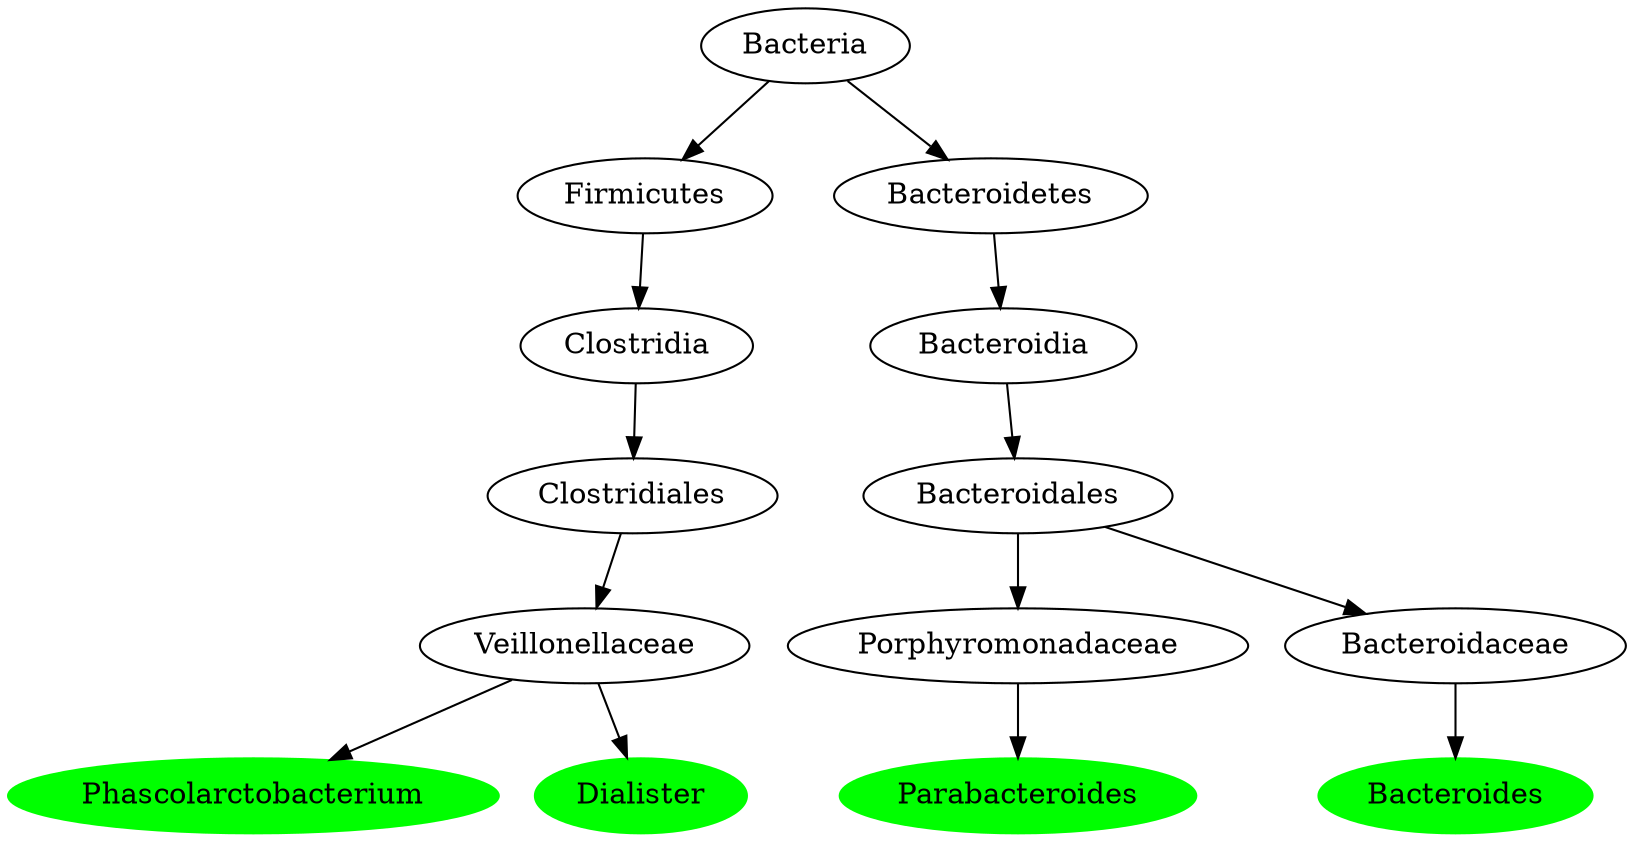 digraph G { 
	VeillonellaceaePhascolarctobacterium [label="Phascolarctobacterium", color="green", style=filled];
	ClostridialesVeillonellaceae [label="Veillonellaceae"];
	VeillonellaceaePhascolarctobacterium [label="Phascolarctobacterium"];
	ClostridialesVeillonellaceae -> VeillonellaceaePhascolarctobacterium;
	ClostridiaClostridiales [label="Clostridiales"];
	ClostridialesVeillonellaceae [label="Veillonellaceae"];
	ClostridiaClostridiales -> ClostridialesVeillonellaceae;
	FirmicutesClostridia [label="Clostridia"];
	ClostridiaClostridiales [label="Clostridiales"];
	FirmicutesClostridia -> ClostridiaClostridiales;
	BacteriaFirmicutes [label="Firmicutes"];
	FirmicutesClostridia [label="Clostridia"];
	BacteriaFirmicutes -> FirmicutesClostridia;
	Bacteria [label="Bacteria"];
	BacteriaFirmicutes [label="Firmicutes"];
	Bacteria -> BacteriaFirmicutes;
	VeillonellaceaeDialister [label="Dialister", color="green", style=filled];
	ClostridialesVeillonellaceae [label="Veillonellaceae"];
	VeillonellaceaeDialister [label="Dialister"];
	ClostridialesVeillonellaceae -> VeillonellaceaeDialister;
	PorphyromonadaceaeParabacteroides [label="Parabacteroides", color="green", style=filled];
	BacteroidalesPorphyromonadaceae [label="Porphyromonadaceae"];
	PorphyromonadaceaeParabacteroides [label="Parabacteroides"];
	BacteroidalesPorphyromonadaceae -> PorphyromonadaceaeParabacteroides;
	BacteroidiaBacteroidales [label="Bacteroidales"];
	BacteroidalesPorphyromonadaceae [label="Porphyromonadaceae"];
	BacteroidiaBacteroidales -> BacteroidalesPorphyromonadaceae;
	BacteroidetesBacteroidia [label="Bacteroidia"];
	BacteroidiaBacteroidales [label="Bacteroidales"];
	BacteroidetesBacteroidia -> BacteroidiaBacteroidales;
	BacteriaBacteroidetes [label="Bacteroidetes"];
	BacteroidetesBacteroidia [label="Bacteroidia"];
	BacteriaBacteroidetes -> BacteroidetesBacteroidia;
	Bacteria [label="Bacteria"];
	BacteriaBacteroidetes [label="Bacteroidetes"];
	Bacteria -> BacteriaBacteroidetes;
	BacteroidaceaeBacteroides [label="Bacteroides", color="green", style=filled];
	BacteroidalesBacteroidaceae [label="Bacteroidaceae"];
	BacteroidaceaeBacteroides [label="Bacteroides"];
	BacteroidalesBacteroidaceae -> BacteroidaceaeBacteroides;
	BacteroidiaBacteroidales [label="Bacteroidales"];
	BacteroidalesBacteroidaceae [label="Bacteroidaceae"];
	BacteroidiaBacteroidales -> BacteroidalesBacteroidaceae;

 }